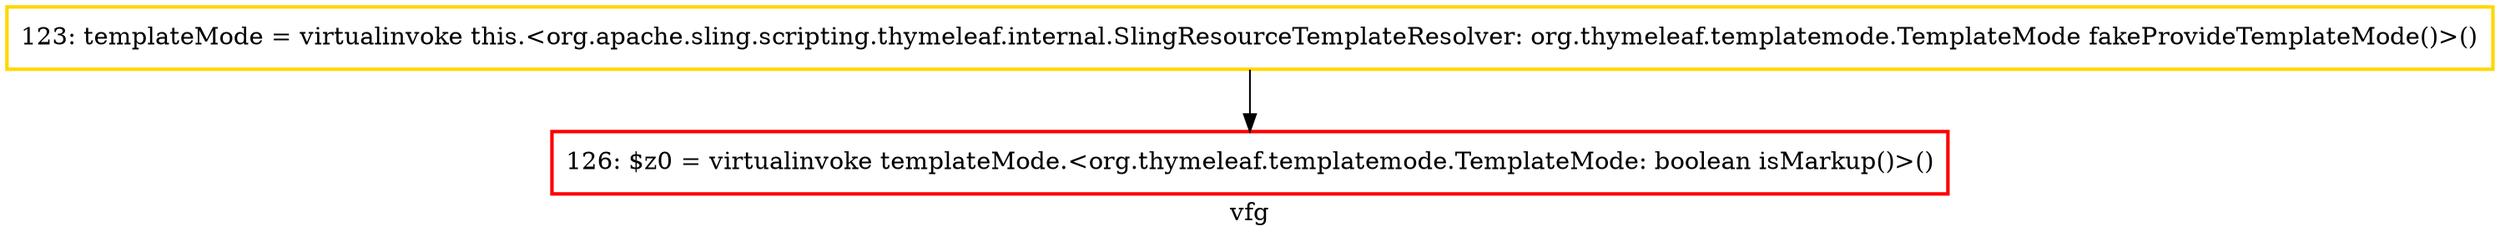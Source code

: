 digraph "vfg" {
    label="vfg";
node [shape=box];
"126: $z0 = virtualinvoke templateMode.<org.thymeleaf.templatemode.TemplateMode: boolean isMarkup()>()" [style=bold] [color=red]
"123: templateMode = virtualinvoke this.<org.apache.sling.scripting.thymeleaf.internal.SlingResourceTemplateResolver: org.thymeleaf.templatemode.TemplateMode fakeProvideTemplateMode()>()" [style=bold] [color=gold]
"123: templateMode = virtualinvoke this.<org.apache.sling.scripting.thymeleaf.internal.SlingResourceTemplateResolver: org.thymeleaf.templatemode.TemplateMode fakeProvideTemplateMode()>()"->"126: $z0 = virtualinvoke templateMode.<org.thymeleaf.templatemode.TemplateMode: boolean isMarkup()>()";

}